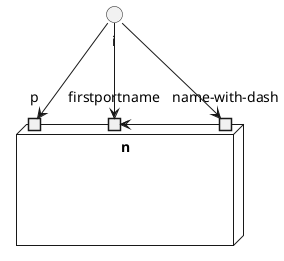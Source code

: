 {
  "sha1": "t133uahvblq2k5krrdttpj621yq3o4o",
  "insertion": {
    "when": "2024-06-04T17:28:45.689Z",
    "url": "https://forum.plantuml.net/1021/need-to-allow-dashes-in-entity-names?show=16794#c16794",
    "user": "plantuml@gmail.com"
  }
}
@startuml
interface i
node n {
  port p
  port firstportname
  port "name-with-dash" as nwd
}

i --> p
i --> firstportname
i --> nwd
nwd --> firstportname
@enduml
